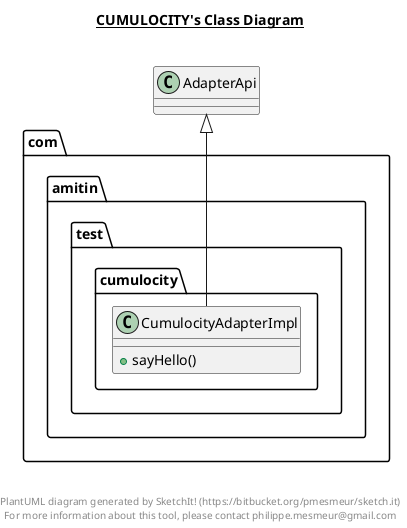 @startuml

title __CUMULOCITY's Class Diagram__\n

  package com.amitin.test.cumulocity {
    class CumulocityAdapterImpl {
        + sayHello()
    }
  }
  

  CumulocityAdapterImpl -up-|> AdapterApi


right footer


PlantUML diagram generated by SketchIt! (https://bitbucket.org/pmesmeur/sketch.it)
For more information about this tool, please contact philippe.mesmeur@gmail.com
endfooter

@enduml
